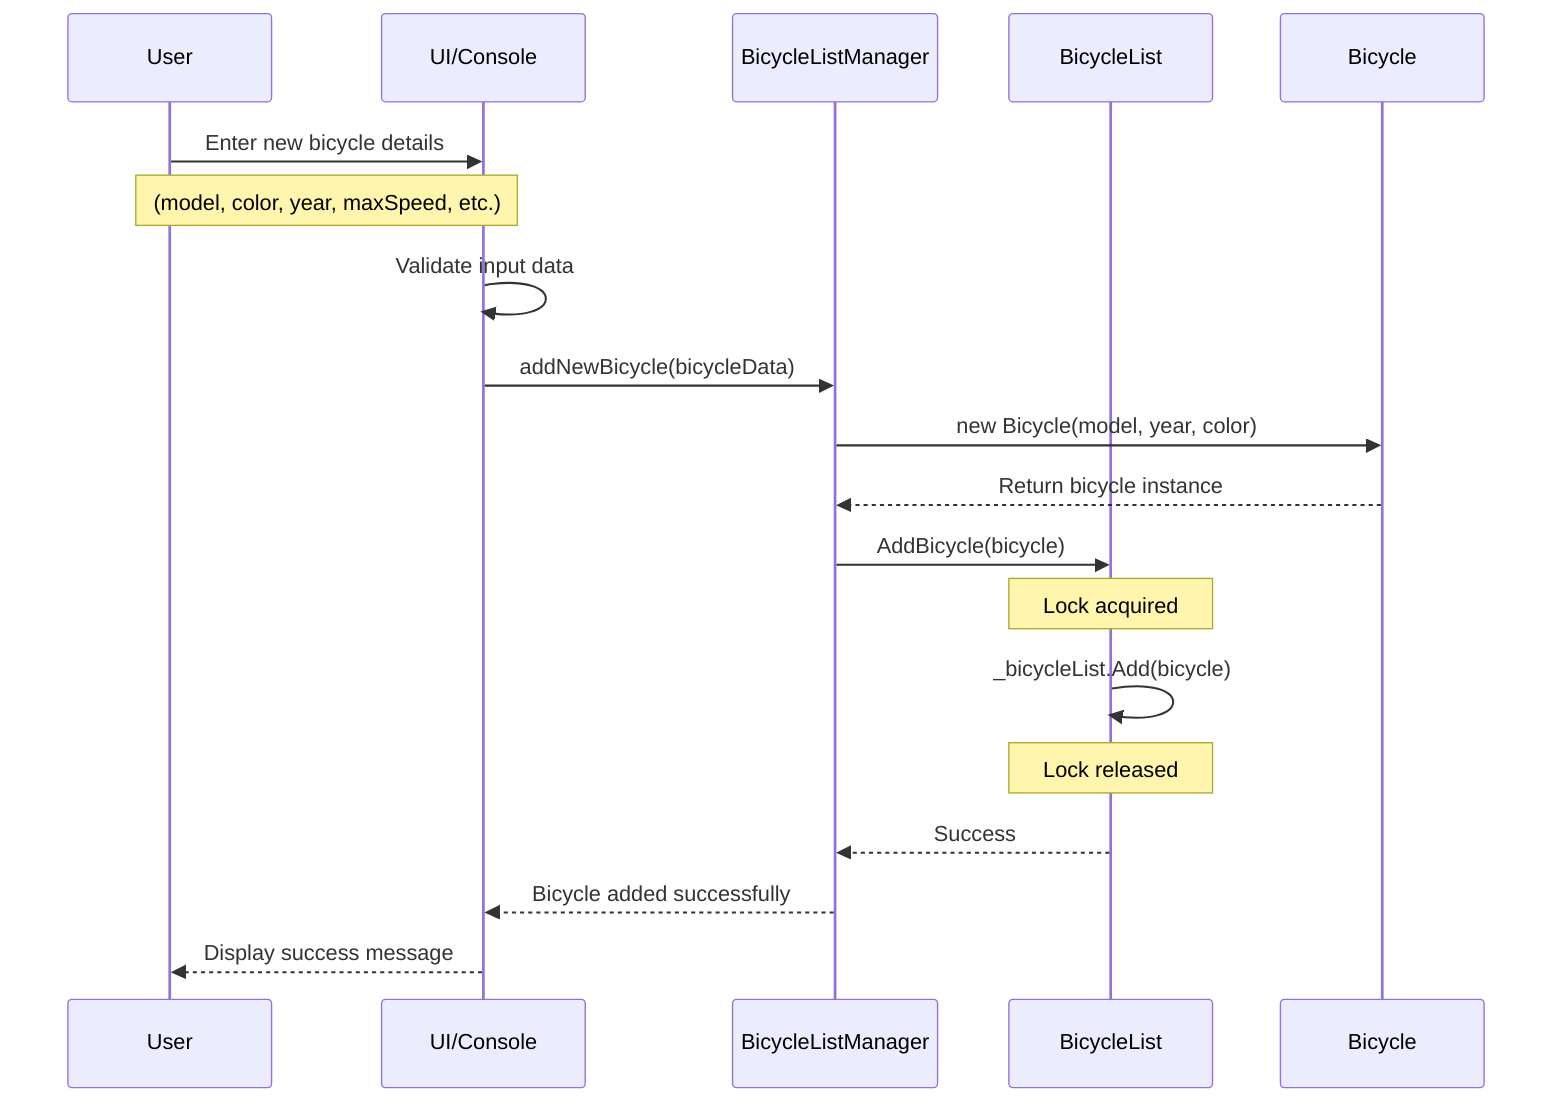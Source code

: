 sequenceDiagram
    participant User
    participant UI/Console
    participant BicycleListManager
    participant BicycleList
    participant Bicycle

    User->>UI/Console: Enter new bicycle details
    Note over User,UI/Console: (model, color, year, maxSpeed, etc.)

    UI/Console->>UI/Console: Validate input data
    UI/Console->>BicycleListManager: addNewBicycle(bicycleData)

    BicycleListManager->>Bicycle: new Bicycle(model, year, color)
    Bicycle-->>BicycleListManager: Return bicycle instance

    BicycleListManager->>BicycleList: AddBicycle(bicycle)

    Note over BicycleList: Lock acquired
    BicycleList->>BicycleList: _bicycleList.Add(bicycle)
    Note over BicycleList: Lock released

    BicycleList-->>BicycleListManager: Success
    BicycleListManager-->>UI/Console: Bicycle added successfully
    UI/Console-->>User: Display success message